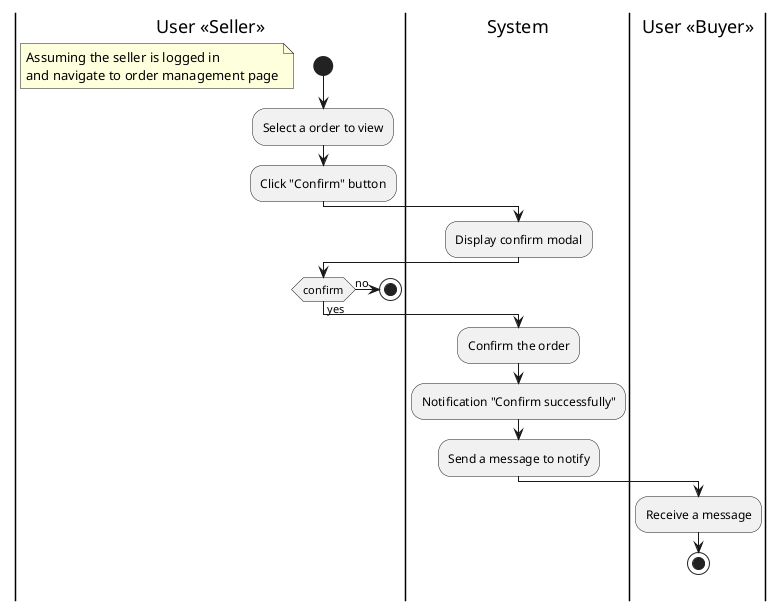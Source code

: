 @startuml
|Seller|User <<Seller>>
|System|
|Buyer|User <<Buyer>>

|Seller|
start
floating note left
Assuming the seller is logged in
and navigate to order management page
end note

:Select a order to view;
:Click "Confirm" button;
|System|
:Display confirm modal;
|Seller|
if (confirm) then (yes)
   |System|
   :Confirm the order;
   :Notification "Confirm successfully";
   :Send a message to notify;
   |Buyer|
   :Receive a message;
   stop
|Seller|
else (no) 
stop
endif


@enduml